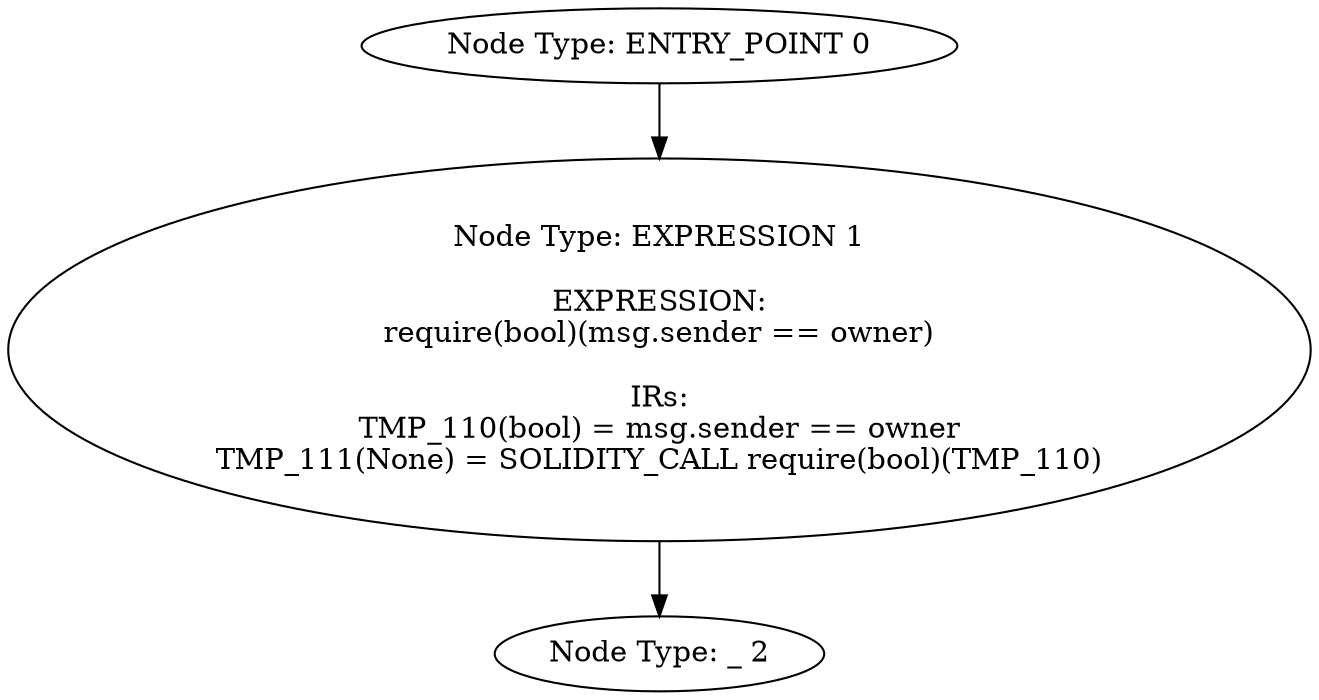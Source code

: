digraph{
0[label="Node Type: ENTRY_POINT 0
"];
0->1;
1[label="Node Type: EXPRESSION 1

EXPRESSION:
require(bool)(msg.sender == owner)

IRs:
TMP_110(bool) = msg.sender == owner
TMP_111(None) = SOLIDITY_CALL require(bool)(TMP_110)"];
1->2;
2[label="Node Type: _ 2
"];
}
